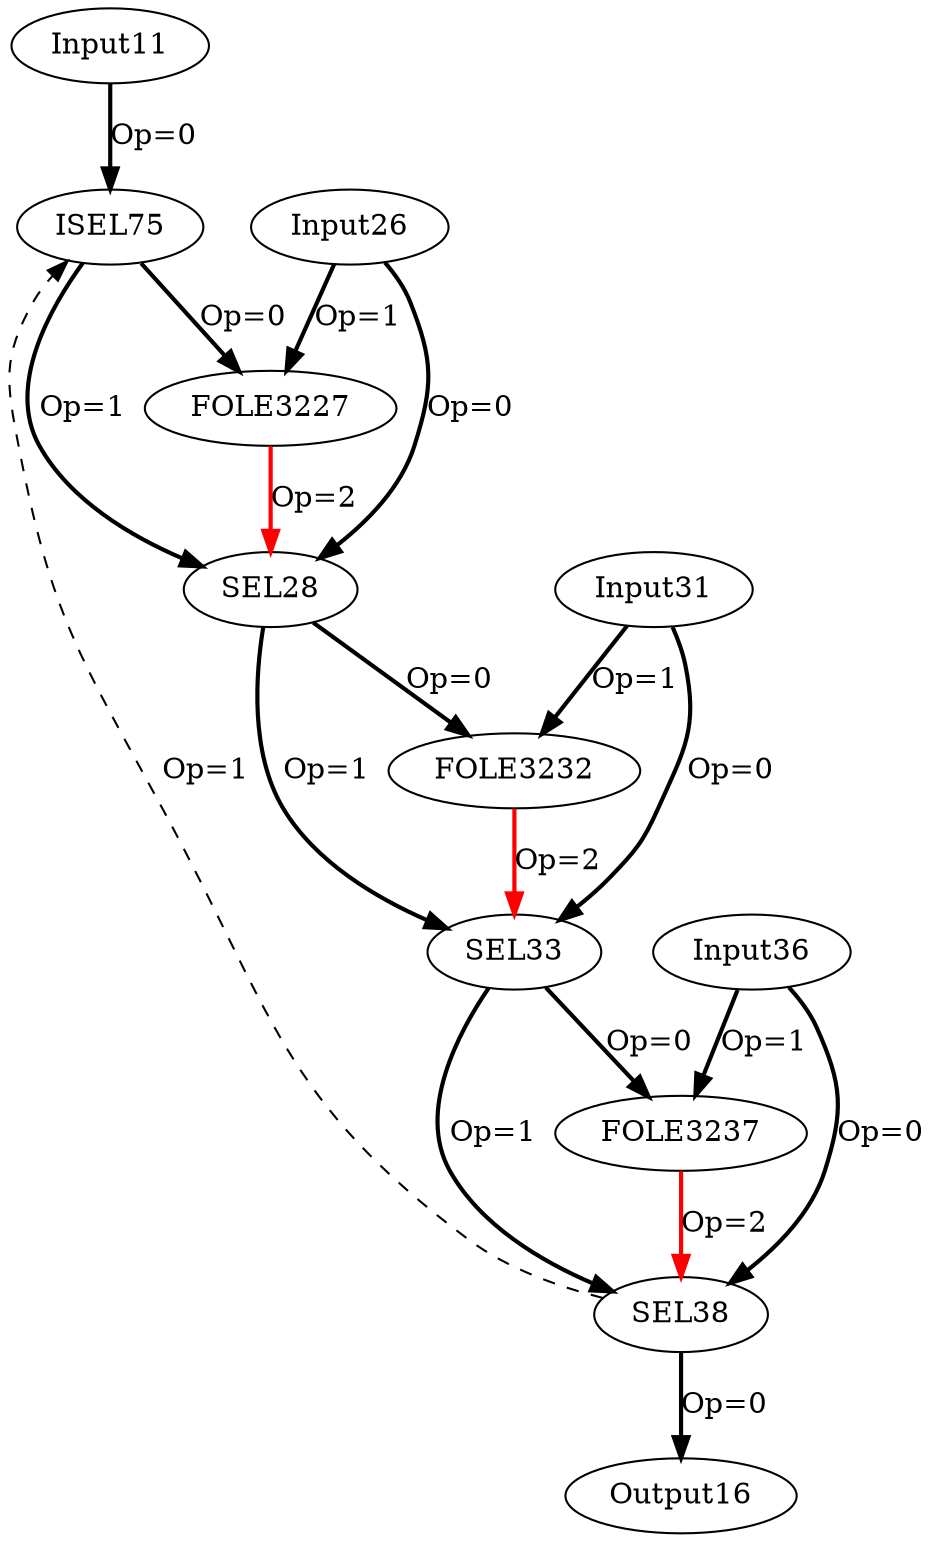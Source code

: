 Digraph G {
Input11[opcode=Input, ref_name="arg", size="896", offset="0, 0", pattern="0, 3, 4, 56, 4, 4"];
Output16[opcode=Output, ref_name="arg2", size="896", offset="0, 0", pattern="0, 3, 4, 56, 4, 4"];
Input26[opcode=Input, ref_name="arg1", size="4092", offset="0, 0", pattern="456, 3, -904, 56, -440, 4"];
FOLE3227[opcode=FOLE32];
SEL28[opcode=SEL];
Input31[opcode=Input, ref_name="arg1", size="4092", offset="0, 12", pattern="456, 3, -904, 56, -440, 4"];
FOLE3232[opcode=FOLE32];
SEL33[opcode=SEL];
Input36[opcode=Input, ref_name="arg1", size="4092", offset="0, 8", pattern="456, 3, -904, 56, -440, 4"];
FOLE3237[opcode=FOLE32];
SEL38[opcode=SEL];
ISEL75[opcode=ISEL, interval=3];
Input26 -> SEL28[operand = 0 ,color = black, style = bold, label = "Op=0"];
Input26 -> FOLE3227[operand = 1 ,color = black, style = bold, label = "Op=1"];
FOLE3227 -> SEL28[operand = 2 ,color = red, style = bold, label = "Op=2"];
SEL28 -> SEL33[operand = 1 ,color = black, style = bold, label = "Op=1"];
SEL28 -> FOLE3232[operand = 0 ,color = black, style = bold, label = "Op=0"];
Input31 -> SEL33[operand = 0 ,color = black, style = bold, label = "Op=0"];
Input31 -> FOLE3232[operand = 1 ,color = black, style = bold, label = "Op=1"];
FOLE3232 -> SEL33[operand = 2 ,color = red, style = bold, label = "Op=2"];
SEL33 -> SEL38[operand = 1 ,color = black, style = bold, label = "Op=1"];
SEL33 -> FOLE3237[operand = 0 ,color = black, style = bold, label = "Op=0"];
Input36 -> SEL38[operand = 0 ,color = black, style = bold, label = "Op=0"];
Input36 -> FOLE3237[operand = 1 ,color = black, style = bold, label = "Op=1"];
FOLE3237 -> SEL38[operand = 2 ,color = red, style = bold, label = "Op=2"];
SEL38 -> Output16[operand = 0 ,color = black, style = bold, label = "Op=0"];
Input11 -> ISEL75[operand = 0 ,color = black, style = bold, label = "Op=0"];
SEL38 -> ISEL75[operand = 1 ,color = black, style = dashed, constraint=false, backedge=1, label = "Op=1"];
ISEL75 -> SEL28[operand = 1 ,color = black, style = bold, label = "Op=1"];
ISEL75 -> FOLE3227[operand = 0 ,color = black, style = bold, label = "Op=0"];
}
